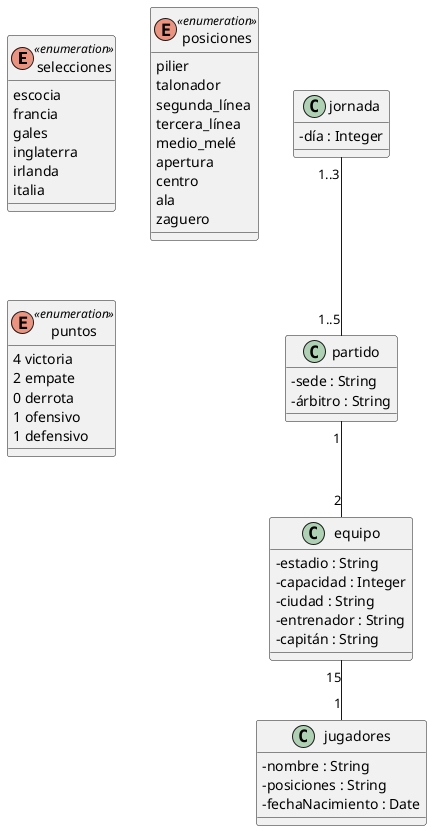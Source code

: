 @startuml Seis Naciones

skinparam classAttributeIconSize 0

enum selecciones << enumeration >> {
    escocia
    francia
    gales
    inglaterra
    irlanda
    italia
}

enum posiciones << enumeration >> {
    pilier
    talonador
    segunda_línea
    tercera_línea
    medio_melé
    apertura
    centro
    ala
    zaguero
}

class jornada {
    - día : Integer
}

class partido {
    - sede : String
    - árbitro : String
}

class equipo {
    - estadio : String
    - capacidad : Integer
    - ciudad : String
    - entrenador : String
    - capitán : String
}

class jugadores {
    - nombre : String
    - posiciones : String
    - fechaNacimiento : Date
}

enum puntos << enumeration >> {
    4 victoria
    2 empate
    0 derrota
    1 ofensivo
    1 defensivo
}

jornada "1..3" -- "1..5" partido
equipo "15" -- "1" jugadores
partido "1" -- "2" equipo

@enduml